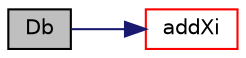 digraph "Db"
{
  bgcolor="transparent";
  edge [fontname="Helvetica",fontsize="10",labelfontname="Helvetica",labelfontsize="10"];
  node [fontname="Helvetica",fontsize="10",shape=record];
  rankdir="LR";
  Node1 [label="Db",height=0.2,width=0.4,color="black", fillcolor="grey75", style="filled", fontcolor="black"];
  Node1 -> Node2 [color="midnightblue",fontsize="10",style="solid",fontname="Helvetica"];
  Node2 [label="addXi",height=0.2,width=0.4,color="red",URL="$a02984.html#ac9b91d59e80cad0f5a163a00b7a01a8f",tooltip="Add Xi to the multivariateSurfaceInterpolationScheme table. "];
}
